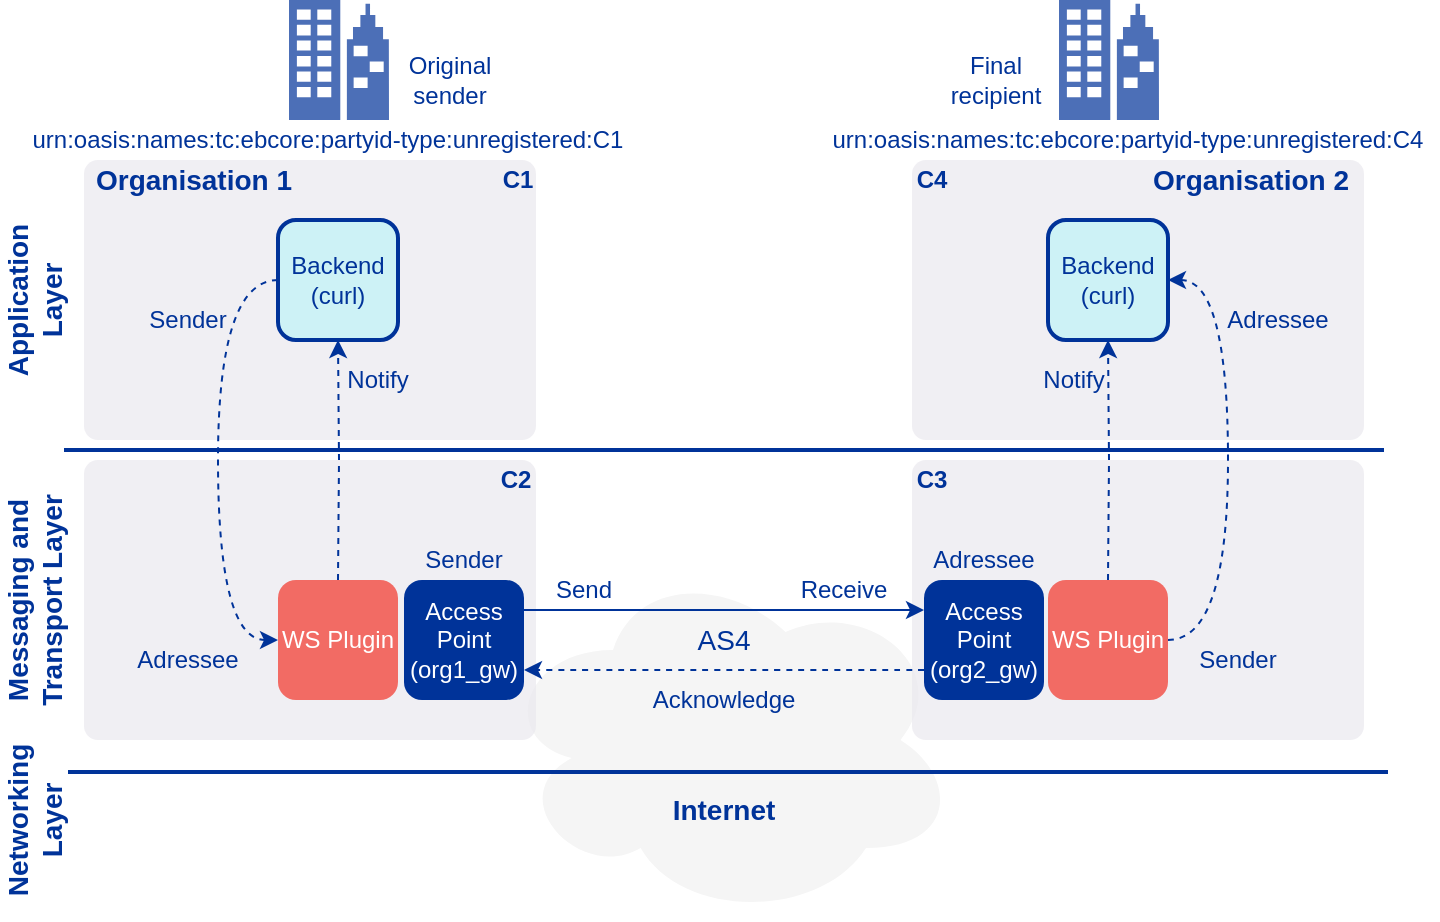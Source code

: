 <mxfile version="14.5.1" type="device"><diagram id="IFa66I2QxsM8m0gOtf72" name="Page-1"><mxGraphModel dx="1933" dy="737" grid="1" gridSize="10" guides="1" tooltips="1" connect="1" arrows="1" fold="1" page="1" pageScale="1" pageWidth="827" pageHeight="1169" math="0" shadow="0"><root><mxCell id="0"/><mxCell id="1" parent="0"/><mxCell id="YoEPDTCdw2uigHSJCn2V-1" value="" style="ellipse;shape=cloud;whiteSpace=wrap;html=1;fillColor=#F5F5F5;fontSize=12;fontColor=#003399;strokeColor=none;" vertex="1" parent="1"><mxGeometry x="207" y="470" width="230" height="180" as="geometry"/></mxCell><mxCell id="YoEPDTCdw2uigHSJCn2V-2" value="&amp;nbsp;" style="rounded=1;whiteSpace=wrap;html=1;strokeColor=none;strokeWidth=2;arcSize=5;perimeterSpacing=0;fillColor=#EAE8EE;shadow=0;glass=0;sketch=0;fontSize=14;fontColor=#003399;opacity=70;align=left;" vertex="1" parent="1"><mxGeometry y="270" width="226" height="140" as="geometry"/></mxCell><mxCell id="YoEPDTCdw2uigHSJCn2V-3" value="&amp;nbsp;" style="rounded=1;whiteSpace=wrap;html=1;strokeColor=none;strokeWidth=2;arcSize=5;perimeterSpacing=0;fillColor=#EAE8EE;shadow=0;glass=0;sketch=0;fontSize=14;fontColor=#003399;opacity=70;align=left;" vertex="1" parent="1"><mxGeometry y="420" width="226" height="140" as="geometry"/></mxCell><mxCell id="YoEPDTCdw2uigHSJCn2V-4" value="&amp;nbsp;" style="rounded=1;whiteSpace=wrap;html=1;strokeColor=none;strokeWidth=2;arcSize=5;perimeterSpacing=0;fillColor=#EAE8EE;shadow=0;glass=0;sketch=0;fontSize=14;fontColor=#003399;opacity=70;align=left;" vertex="1" parent="1"><mxGeometry x="414" y="420" width="226" height="140" as="geometry"/></mxCell><mxCell id="YoEPDTCdw2uigHSJCn2V-5" value="&amp;nbsp;" style="rounded=1;whiteSpace=wrap;html=1;strokeColor=none;strokeWidth=2;arcSize=5;perimeterSpacing=0;fillColor=#EAE8EE;shadow=0;glass=0;sketch=0;fontSize=14;fontColor=#003399;opacity=70;align=left;" vertex="1" parent="1"><mxGeometry x="414" y="270" width="226" height="140" as="geometry"/></mxCell><mxCell id="YoEPDTCdw2uigHSJCn2V-6" style="edgeStyle=orthogonalEdgeStyle;rounded=0;orthogonalLoop=1;jettySize=auto;html=1;exitX=0;exitY=0.5;exitDx=0;exitDy=0;entryX=0;entryY=0.5;entryDx=0;entryDy=0;dashed=1;strokeColor=#003399;fontSize=12;fontColor=#003399;curved=1;" edge="1" parent="1" source="YoEPDTCdw2uigHSJCn2V-7"><mxGeometry relative="1" as="geometry"><mxPoint x="97" y="510" as="targetPoint"/><Array as="points"><mxPoint x="67" y="330"/><mxPoint x="67" y="510"/></Array></mxGeometry></mxCell><mxCell id="YoEPDTCdw2uigHSJCn2V-7" value="&lt;font&gt;&lt;span&gt;Backend&lt;br&gt;(curl)&lt;br&gt;&lt;/span&gt;&lt;/font&gt;" style="rounded=1;whiteSpace=wrap;html=1;strokeWidth=2;fillColor=#CDF2F6;fontColor=#003399;strokeColor=#003399;" vertex="1" parent="1"><mxGeometry x="97" y="300" width="60" height="60" as="geometry"/></mxCell><mxCell id="YoEPDTCdw2uigHSJCn2V-8" style="edgeStyle=orthogonalEdgeStyle;rounded=0;orthogonalLoop=1;jettySize=auto;html=1;exitX=1;exitY=0.5;exitDx=0;exitDy=0;entryX=1;entryY=0.5;entryDx=0;entryDy=0;dashed=1;strokeColor=#003399;fontSize=12;fontColor=#003399;startArrow=classic;startFill=1;endArrow=none;endFill=0;elbow=vertical;curved=1;" edge="1" parent="1" source="YoEPDTCdw2uigHSJCn2V-9"><mxGeometry relative="1" as="geometry"><mxPoint x="542" y="510" as="targetPoint"/><Array as="points"><mxPoint x="572" y="330"/><mxPoint x="572" y="510"/></Array></mxGeometry></mxCell><mxCell id="YoEPDTCdw2uigHSJCn2V-9" value="&lt;font&gt;&lt;span&gt;Backend&lt;br&gt;(curl)&lt;br&gt;&lt;/span&gt;&lt;/font&gt;" style="rounded=1;whiteSpace=wrap;html=1;strokeWidth=2;fillColor=#CDF2F6;fontColor=#003399;strokeColor=#003399;" vertex="1" parent="1"><mxGeometry x="482" y="300" width="60" height="60" as="geometry"/></mxCell><mxCell id="YoEPDTCdw2uigHSJCn2V-10" style="edgeStyle=orthogonalEdgeStyle;rounded=0;orthogonalLoop=1;jettySize=auto;html=1;exitX=1;exitY=0.25;exitDx=0;exitDy=0;entryX=0;entryY=0.25;entryDx=0;entryDy=0;fontSize=14;fontColor=#003399;strokeColor=#003399;" edge="1" parent="1" source="YoEPDTCdw2uigHSJCn2V-25" target="YoEPDTCdw2uigHSJCn2V-23"><mxGeometry relative="1" as="geometry"/></mxCell><mxCell id="YoEPDTCdw2uigHSJCn2V-11" style="edgeStyle=orthogonalEdgeStyle;rounded=0;orthogonalLoop=1;jettySize=auto;html=1;exitX=0.5;exitY=0;exitDx=0;exitDy=0;entryX=0.5;entryY=1;entryDx=0;entryDy=0;dashed=1;strokeColor=#003399;fontSize=12;fontColor=#003399;" edge="1" parent="1" target="YoEPDTCdw2uigHSJCn2V-7"><mxGeometry relative="1" as="geometry"><Array as="points"/><mxPoint x="127" y="480" as="sourcePoint"/></mxGeometry></mxCell><mxCell id="YoEPDTCdw2uigHSJCn2V-12" style="edgeStyle=orthogonalEdgeStyle;rounded=0;orthogonalLoop=1;jettySize=auto;html=1;entryX=0.5;entryY=1;entryDx=0;entryDy=0;dashed=1;strokeColor=#003399;fontSize=12;fontColor=#003399;" edge="1" parent="1" target="YoEPDTCdw2uigHSJCn2V-9"><mxGeometry relative="1" as="geometry"><mxPoint x="512" y="480" as="sourcePoint"/></mxGeometry></mxCell><mxCell id="YoEPDTCdw2uigHSJCn2V-13" value="Internet" style="text;html=1;strokeColor=none;fillColor=none;align=center;verticalAlign=middle;whiteSpace=wrap;rounded=0;fontColor=#003399;fontStyle=1;fontSize=14;" vertex="1" parent="1"><mxGeometry x="300" y="585" width="40" height="20" as="geometry"/></mxCell><mxCell id="YoEPDTCdw2uigHSJCn2V-14" value="Send" style="text;html=1;strokeColor=none;fillColor=none;align=center;verticalAlign=middle;whiteSpace=wrap;rounded=0;fontColor=#003399;fontStyle=0;fontSize=12;rotation=0;" vertex="1" parent="1"><mxGeometry x="220" y="475" width="60" height="20" as="geometry"/></mxCell><mxCell id="YoEPDTCdw2uigHSJCn2V-15" value="Receive" style="text;html=1;strokeColor=none;fillColor=none;align=center;verticalAlign=middle;whiteSpace=wrap;rounded=0;fontColor=#003399;fontStyle=0;fontSize=12;rotation=0;" vertex="1" parent="1"><mxGeometry x="350" y="475" width="60" height="20" as="geometry"/></mxCell><mxCell id="YoEPDTCdw2uigHSJCn2V-16" value="Sender" style="text;html=1;strokeColor=none;fillColor=none;align=center;verticalAlign=middle;whiteSpace=wrap;rounded=0;fontColor=#003399;fontStyle=0;fontSize=12;rotation=0;" vertex="1" parent="1"><mxGeometry x="27" y="340" width="50" height="20" as="geometry"/></mxCell><mxCell id="YoEPDTCdw2uigHSJCn2V-17" value="Notify" style="text;html=1;strokeColor=none;fillColor=none;align=center;verticalAlign=middle;whiteSpace=wrap;rounded=0;fontColor=#003399;fontStyle=0;fontSize=12;rotation=0;" vertex="1" parent="1"><mxGeometry x="122" y="370" width="50" height="20" as="geometry"/></mxCell><mxCell id="YoEPDTCdw2uigHSJCn2V-18" value="Notify" style="text;html=1;strokeColor=none;fillColor=none;align=center;verticalAlign=middle;whiteSpace=wrap;rounded=0;fontColor=#003399;fontStyle=0;fontSize=12;rotation=0;" vertex="1" parent="1"><mxGeometry x="470" y="370" width="50" height="20" as="geometry"/></mxCell><mxCell id="YoEPDTCdw2uigHSJCn2V-19" value="Adressee" style="text;html=1;strokeColor=none;fillColor=none;align=center;verticalAlign=middle;whiteSpace=wrap;rounded=0;fontColor=#003399;fontStyle=0;fontSize=12;rotation=0;" vertex="1" parent="1"><mxGeometry x="572" y="340" width="50" height="20" as="geometry"/></mxCell><mxCell id="YoEPDTCdw2uigHSJCn2V-20" value="Adressee" style="text;html=1;strokeColor=none;fillColor=none;align=center;verticalAlign=middle;whiteSpace=wrap;rounded=0;fontColor=#003399;fontStyle=0;fontSize=12;rotation=0;" vertex="1" parent="1"><mxGeometry x="27" y="510" width="50" height="20" as="geometry"/></mxCell><mxCell id="YoEPDTCdw2uigHSJCn2V-21" value="Sender" style="text;html=1;strokeColor=none;fillColor=none;align=center;verticalAlign=middle;whiteSpace=wrap;rounded=0;fontColor=#003399;fontStyle=0;fontSize=12;rotation=0;" vertex="1" parent="1"><mxGeometry x="552" y="510" width="50" height="20" as="geometry"/></mxCell><mxCell id="YoEPDTCdw2uigHSJCn2V-22" style="edgeStyle=orthogonalEdgeStyle;curved=1;rounded=0;orthogonalLoop=1;jettySize=auto;html=1;exitX=0;exitY=0.75;exitDx=0;exitDy=0;entryX=1;entryY=0.75;entryDx=0;entryDy=0;dashed=1;startArrow=none;startFill=0;endArrow=classic;endFill=1;strokeColor=#003399;fontSize=14;fontColor=#003399;" edge="1" parent="1" source="YoEPDTCdw2uigHSJCn2V-23" target="YoEPDTCdw2uigHSJCn2V-25"><mxGeometry relative="1" as="geometry"/></mxCell><mxCell id="YoEPDTCdw2uigHSJCn2V-23" value="&lt;font color=&quot;#ffffff&quot;&gt;&lt;span&gt;Access Point&lt;br&gt;(org2_gw)&lt;br&gt;&lt;/span&gt;&lt;/font&gt;" style="rounded=1;whiteSpace=wrap;html=1;dashed=1;strokeColor=none;strokeWidth=2;fillColor=#003399;" vertex="1" parent="1"><mxGeometry x="420" y="480" width="60" height="60" as="geometry"/></mxCell><mxCell id="YoEPDTCdw2uigHSJCn2V-24" value="&lt;font color=&quot;#ffffff&quot;&gt;&lt;span&gt;WS Plugin&lt;/span&gt;&lt;/font&gt;" style="rounded=1;whiteSpace=wrap;html=1;dashed=1;strokeWidth=2;fillColor=#F26B64;strokeColor=none;" vertex="1" parent="1"><mxGeometry x="482" y="480" width="60" height="60" as="geometry"/></mxCell><mxCell id="YoEPDTCdw2uigHSJCn2V-25" value="&lt;font color=&quot;#ffffff&quot;&gt;&lt;span&gt;Access Point&lt;br&gt;(org1_gw)&lt;br&gt;&lt;/span&gt;&lt;/font&gt;" style="rounded=1;whiteSpace=wrap;html=1;dashed=1;strokeColor=none;strokeWidth=2;fillColor=#003399;" vertex="1" parent="1"><mxGeometry x="160" y="480" width="60" height="60" as="geometry"/></mxCell><mxCell id="YoEPDTCdw2uigHSJCn2V-26" value="&lt;font color=&quot;#ffffff&quot;&gt;&lt;span&gt;WS Plugin&lt;/span&gt;&lt;/font&gt;" style="rounded=1;whiteSpace=wrap;html=1;dashed=1;strokeWidth=2;fillColor=#F26B64;strokeColor=none;" vertex="1" parent="1"><mxGeometry x="97" y="480" width="60" height="60" as="geometry"/></mxCell><mxCell id="YoEPDTCdw2uigHSJCn2V-27" value="Sender" style="text;html=1;strokeColor=none;fillColor=none;align=center;verticalAlign=middle;whiteSpace=wrap;rounded=0;fontColor=#003399;fontStyle=0;fontSize=12;rotation=0;" vertex="1" parent="1"><mxGeometry x="165" y="460" width="50" height="20" as="geometry"/></mxCell><mxCell id="YoEPDTCdw2uigHSJCn2V-28" value="Adressee" style="text;html=1;strokeColor=none;fillColor=none;align=center;verticalAlign=middle;whiteSpace=wrap;rounded=0;fontColor=#003399;fontStyle=0;fontSize=12;rotation=0;" vertex="1" parent="1"><mxGeometry x="425" y="460" width="50" height="20" as="geometry"/></mxCell><mxCell id="YoEPDTCdw2uigHSJCn2V-29" value="AS4" style="text;html=1;strokeColor=none;fillColor=none;align=center;verticalAlign=middle;whiteSpace=wrap;rounded=0;fontColor=#003399;fontStyle=0;fontSize=14;rotation=0;" vertex="1" parent="1"><mxGeometry x="290" y="500" width="60" height="20" as="geometry"/></mxCell><mxCell id="YoEPDTCdw2uigHSJCn2V-30" value="Acknowledge" style="text;html=1;strokeColor=none;fillColor=none;align=center;verticalAlign=middle;whiteSpace=wrap;rounded=0;fontColor=#003399;fontStyle=0;fontSize=12;rotation=0;" vertex="1" parent="1"><mxGeometry x="290" y="530" width="60" height="20" as="geometry"/></mxCell><mxCell id="YoEPDTCdw2uigHSJCn2V-33" value="Organisation 1" style="text;html=1;strokeColor=none;fillColor=none;align=center;verticalAlign=middle;whiteSpace=wrap;rounded=0;fontColor=#003399;fontStyle=1;fontSize=14;" vertex="1" parent="1"><mxGeometry y="270" width="110" height="20" as="geometry"/></mxCell><mxCell id="YoEPDTCdw2uigHSJCn2V-34" value="Organisation 2" style="text;html=1;strokeColor=none;fillColor=none;align=center;verticalAlign=middle;whiteSpace=wrap;rounded=0;fontColor=#003399;fontStyle=1;fontSize=14;" vertex="1" parent="1"><mxGeometry x="527" y="270" width="113" height="20" as="geometry"/></mxCell><mxCell id="YoEPDTCdw2uigHSJCn2V-35" value="&lt;b&gt;C1&lt;/b&gt;" style="text;html=1;strokeColor=none;fillColor=none;align=center;verticalAlign=middle;whiteSpace=wrap;rounded=0;fontColor=#003399;fontStyle=0;fontSize=12;rotation=0;" vertex="1" parent="1"><mxGeometry x="207" y="270" width="20" height="20" as="geometry"/></mxCell><mxCell id="YoEPDTCdw2uigHSJCn2V-36" value="C2" style="text;html=1;strokeColor=none;fillColor=none;align=center;verticalAlign=middle;whiteSpace=wrap;rounded=0;fontColor=#003399;fontStyle=1;fontSize=12;rotation=0;" vertex="1" parent="1"><mxGeometry x="206" y="420" width="20" height="20" as="geometry"/></mxCell><mxCell id="YoEPDTCdw2uigHSJCn2V-37" value="C3" style="text;html=1;strokeColor=none;fillColor=none;align=center;verticalAlign=middle;whiteSpace=wrap;rounded=0;fontColor=#003399;fontStyle=1;fontSize=12;rotation=0;" vertex="1" parent="1"><mxGeometry x="414" y="420" width="20" height="20" as="geometry"/></mxCell><mxCell id="YoEPDTCdw2uigHSJCn2V-38" value="C4" style="text;html=1;strokeColor=none;fillColor=none;align=center;verticalAlign=middle;whiteSpace=wrap;rounded=0;fontColor=#003399;fontStyle=1;fontSize=12;rotation=0;" vertex="1" parent="1"><mxGeometry x="414" y="270" width="20" height="20" as="geometry"/></mxCell><mxCell id="YoEPDTCdw2uigHSJCn2V-39" value="" style="verticalLabelPosition=bottom;html=1;verticalAlign=top;align=center;strokeColor=none;shape=mxgraph.azure.enterprise;pointerEvents=1;shadow=0;glass=0;sketch=0;fontSize=14;fontColor=#003399;opacity=70;fillColor=#003399;" vertex="1" parent="1"><mxGeometry x="102.5" y="190" width="50" height="60" as="geometry"/></mxCell><mxCell id="YoEPDTCdw2uigHSJCn2V-40" value="Original sender" style="text;html=1;strokeColor=none;fillColor=none;align=center;verticalAlign=middle;whiteSpace=wrap;rounded=0;fontColor=#003399;fontStyle=0;fontSize=12;rotation=0;" vertex="1" parent="1"><mxGeometry x="157.5" y="220" width="50" height="20" as="geometry"/></mxCell><mxCell id="YoEPDTCdw2uigHSJCn2V-41" value="" style="verticalLabelPosition=bottom;html=1;verticalAlign=top;align=center;strokeColor=none;shape=mxgraph.azure.enterprise;pointerEvents=1;shadow=0;glass=0;sketch=0;fontSize=14;fontColor=#003399;opacity=70;fillColor=#003399;" vertex="1" parent="1"><mxGeometry x="487.5" y="190" width="50" height="60" as="geometry"/></mxCell><mxCell id="YoEPDTCdw2uigHSJCn2V-42" value="Final recipient" style="text;html=1;strokeColor=none;fillColor=none;align=center;verticalAlign=middle;whiteSpace=wrap;rounded=0;fontColor=#003399;fontStyle=0;fontSize=12;rotation=0;" vertex="1" parent="1"><mxGeometry x="430.5" y="220" width="50" height="20" as="geometry"/></mxCell><mxCell id="YoEPDTCdw2uigHSJCn2V-43" value="" style="endArrow=none;html=1;strokeColor=#003399;fontSize=14;fontColor=#003399;strokeWidth=2;" edge="1" parent="1"><mxGeometry width="50" height="50" relative="1" as="geometry"><mxPoint x="-10" y="415" as="sourcePoint"/><mxPoint x="650" y="415" as="targetPoint"/></mxGeometry></mxCell><mxCell id="YoEPDTCdw2uigHSJCn2V-44" value="" style="endArrow=none;html=1;strokeColor=#003399;fontSize=14;fontColor=#003399;strokeWidth=2;" edge="1" parent="1"><mxGeometry width="50" height="50" relative="1" as="geometry"><mxPoint x="-8" y="576" as="sourcePoint"/><mxPoint x="652" y="576" as="targetPoint"/></mxGeometry></mxCell><mxCell id="YoEPDTCdw2uigHSJCn2V-45" value="Application Layer" style="text;html=1;strokeColor=none;fillColor=none;align=center;verticalAlign=middle;whiteSpace=wrap;rounded=0;fontColor=#003399;fontStyle=1;fontSize=14;rotation=-90;" vertex="1" parent="1"><mxGeometry x="-50" y="330" width="50" height="20" as="geometry"/></mxCell><mxCell id="YoEPDTCdw2uigHSJCn2V-46" value="Messaging and Transport Layer" style="text;html=1;strokeColor=none;fillColor=none;align=center;verticalAlign=middle;whiteSpace=wrap;rounded=0;fontColor=#003399;fontStyle=1;fontSize=14;rotation=-90;" vertex="1" parent="1"><mxGeometry x="-95" y="480" width="140" height="20" as="geometry"/></mxCell><mxCell id="YoEPDTCdw2uigHSJCn2V-47" value="Networking Layer" style="text;html=1;strokeColor=none;fillColor=none;align=center;verticalAlign=middle;whiteSpace=wrap;rounded=0;fontColor=#003399;fontStyle=1;fontSize=14;rotation=-90;" vertex="1" parent="1"><mxGeometry x="-50" y="590" width="50" height="20" as="geometry"/></mxCell><mxCell id="YoEPDTCdw2uigHSJCn2V-48" value="urn:oasis:names:tc:ebcore:partyid-type:unregistered:C1" style="text;html=1;strokeColor=none;fillColor=none;align=center;verticalAlign=middle;whiteSpace=wrap;rounded=0;fontColor=#003399;fontStyle=0;fontSize=12;rotation=0;" vertex="1" parent="1"><mxGeometry x="-33" y="250" width="310" height="20" as="geometry"/></mxCell><mxCell id="YoEPDTCdw2uigHSJCn2V-49" value="urn:oasis:names:tc:ebcore:partyid-type:unregistered:C4" style="text;html=1;strokeColor=none;fillColor=none;align=center;verticalAlign=middle;whiteSpace=wrap;rounded=0;fontColor=#003399;fontStyle=0;fontSize=12;rotation=0;" vertex="1" parent="1"><mxGeometry x="367" y="250" width="310" height="20" as="geometry"/></mxCell></root></mxGraphModel></diagram></mxfile>